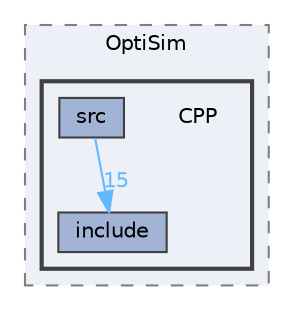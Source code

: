 digraph "/home/vszabolcs/OOP/OptiSim/CPP"
{
 // LATEX_PDF_SIZE
  bgcolor="transparent";
  edge [fontname=Helvetica,fontsize=10,labelfontname=Helvetica,labelfontsize=10];
  node [fontname=Helvetica,fontsize=10,shape=box,height=0.2,width=0.4];
  compound=true
  subgraph clusterdir_49118d4eb8f635639d96c62844ad7ade {
    graph [ bgcolor="#edf0f7", pencolor="grey50", label="OptiSim", fontname=Helvetica,fontsize=10 style="filled,dashed", URL="dir_49118d4eb8f635639d96c62844ad7ade.html",tooltip=""]
  subgraph clusterdir_cb94a17e0917fc6a76d5c4f83d8991cc {
    graph [ bgcolor="#edf0f7", pencolor="grey25", label="", fontname=Helvetica,fontsize=10 style="filled,bold", URL="dir_cb94a17e0917fc6a76d5c4f83d8991cc.html",tooltip=""]
    dir_cb94a17e0917fc6a76d5c4f83d8991cc [shape=plaintext, label="CPP"];
  dir_91f9f4254b409a27d09d6185f7318857 [label="include", fillcolor="#a2b4d6", color="grey25", style="filled", URL="dir_91f9f4254b409a27d09d6185f7318857.html",tooltip=""];
  dir_94cc6edd51b6936618db17b60536c06b [label="src", fillcolor="#a2b4d6", color="grey25", style="filled", URL="dir_94cc6edd51b6936618db17b60536c06b.html",tooltip=""];
  }
  }
  dir_94cc6edd51b6936618db17b60536c06b->dir_91f9f4254b409a27d09d6185f7318857 [headlabel="15", labeldistance=1.5 headhref="dir_000005_000002.html" href="dir_000005_000002.html" color="steelblue1" fontcolor="steelblue1"];
}
